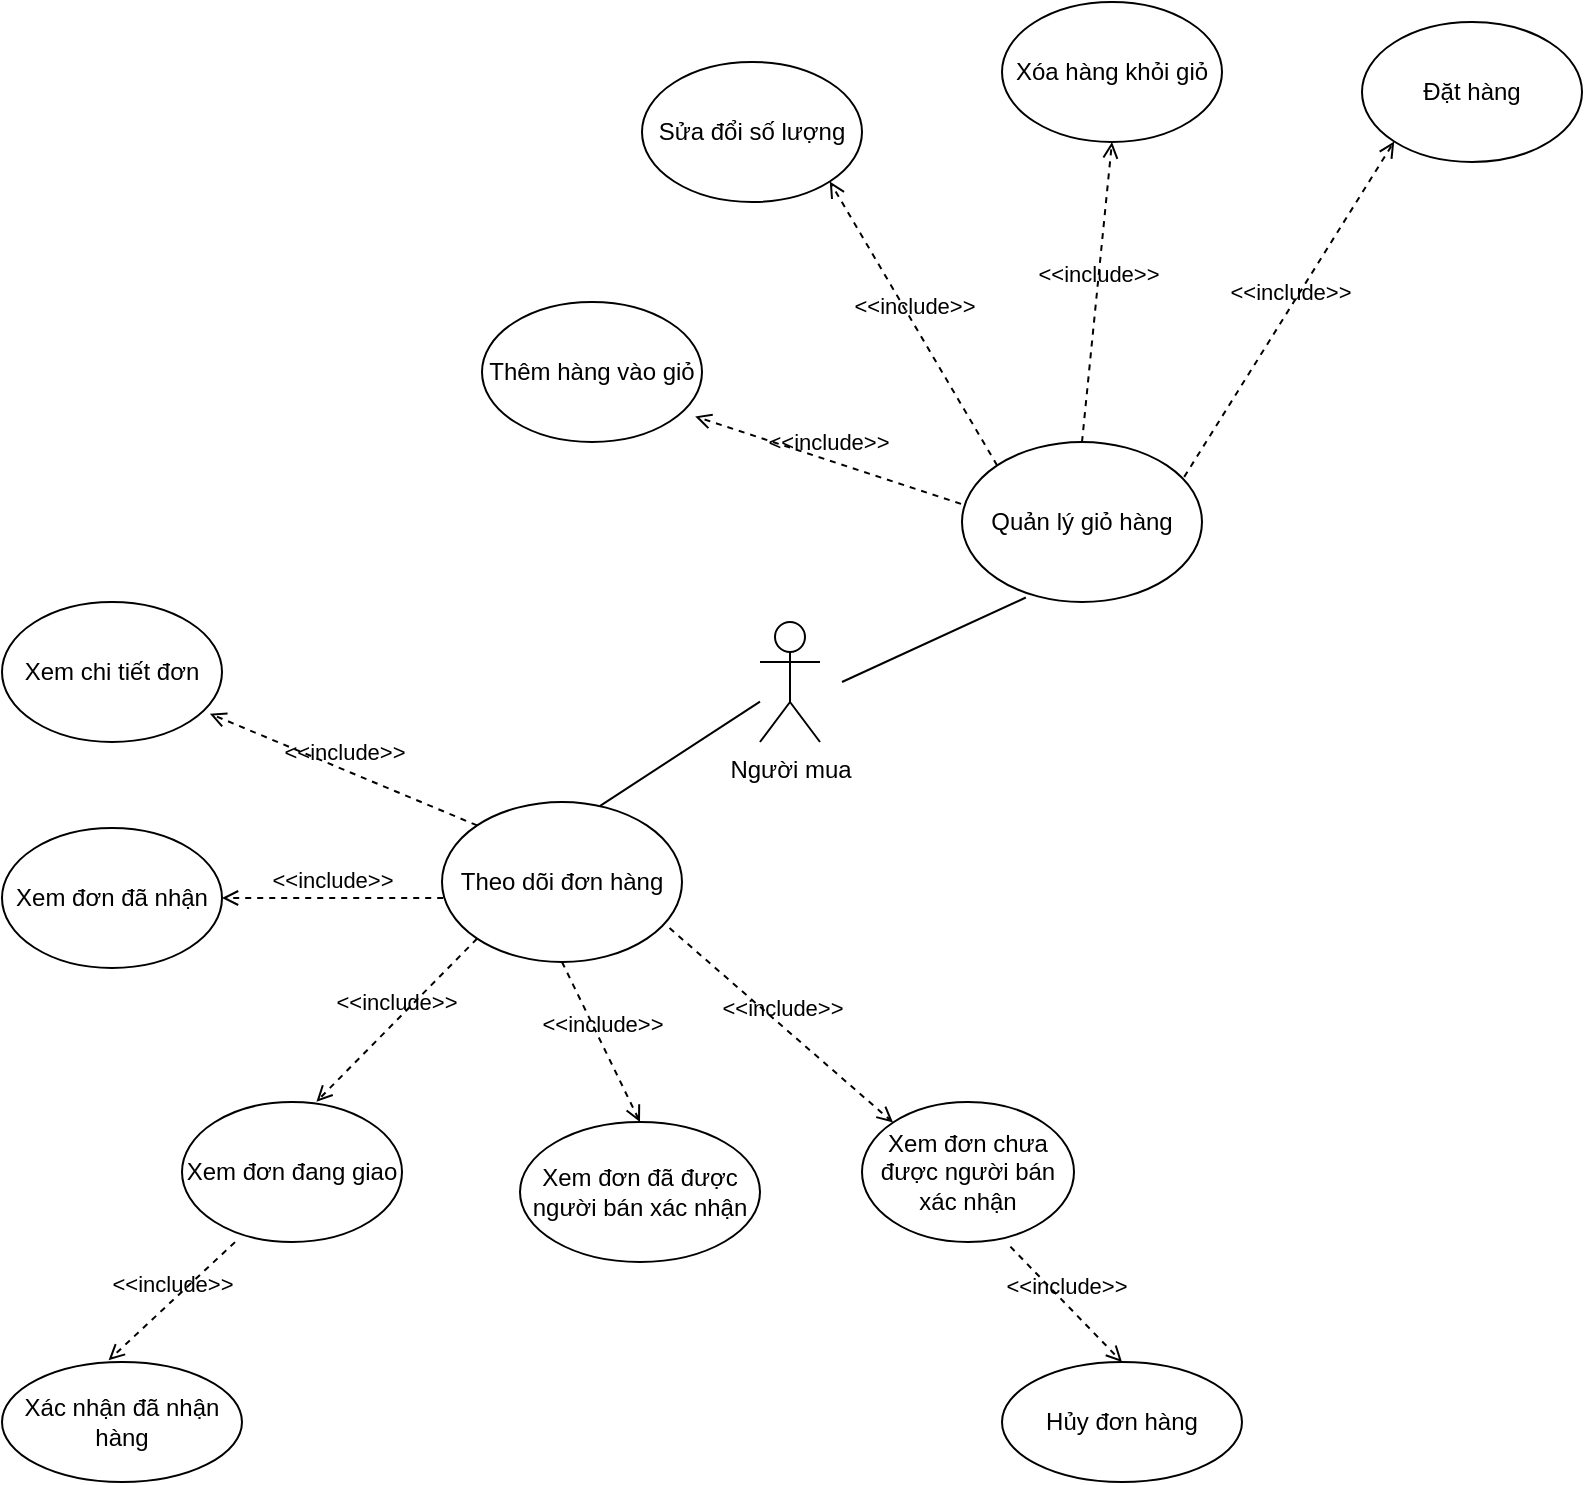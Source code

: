 <mxfile version="14.8.5" type="github">
  <diagram id="FrYZMBFhKJs-px6uir56" name="Page-1">
    <mxGraphModel dx="952" dy="456" grid="1" gridSize="10" guides="1" tooltips="1" connect="1" arrows="1" fold="1" page="1" pageScale="1" pageWidth="827" pageHeight="1169" math="0" shadow="0">
      <root>
        <mxCell id="0" />
        <mxCell id="1" parent="0" />
        <mxCell id="BEShj0HhWMdZ2RWNmr2u-1" value="Người mua" style="shape=umlActor;verticalLabelPosition=bottom;verticalAlign=top;html=1;outlineConnect=0;" vertex="1" parent="1">
          <mxGeometry x="399" y="500" width="30" height="60" as="geometry" />
        </mxCell>
        <mxCell id="BEShj0HhWMdZ2RWNmr2u-2" value="Theo dõi đơn hàng" style="ellipse;whiteSpace=wrap;html=1;" vertex="1" parent="1">
          <mxGeometry x="240" y="590" width="120" height="80" as="geometry" />
        </mxCell>
        <mxCell id="BEShj0HhWMdZ2RWNmr2u-3" value="Quản lý giỏ hàng" style="ellipse;whiteSpace=wrap;html=1;" vertex="1" parent="1">
          <mxGeometry x="500" y="410" width="120" height="80" as="geometry" />
        </mxCell>
        <mxCell id="BEShj0HhWMdZ2RWNmr2u-4" value="" style="endArrow=none;html=1;exitX=0.659;exitY=0.024;exitDx=0;exitDy=0;exitPerimeter=0;" edge="1" parent="1" source="BEShj0HhWMdZ2RWNmr2u-2" target="BEShj0HhWMdZ2RWNmr2u-1">
          <mxGeometry width="50" height="50" relative="1" as="geometry">
            <mxPoint x="390" y="640" as="sourcePoint" />
            <mxPoint x="440" y="590" as="targetPoint" />
          </mxGeometry>
        </mxCell>
        <mxCell id="BEShj0HhWMdZ2RWNmr2u-5" value="" style="endArrow=none;html=1;entryX=0.266;entryY=0.972;entryDx=0;entryDy=0;entryPerimeter=0;" edge="1" parent="1" target="BEShj0HhWMdZ2RWNmr2u-3">
          <mxGeometry width="50" height="50" relative="1" as="geometry">
            <mxPoint x="440" y="530" as="sourcePoint" />
            <mxPoint x="440" y="410" as="targetPoint" />
          </mxGeometry>
        </mxCell>
        <mxCell id="BEShj0HhWMdZ2RWNmr2u-6" value="&amp;lt;&amp;lt;include&amp;gt;&amp;gt;" style="html=1;verticalAlign=bottom;labelBackgroundColor=none;endArrow=open;endFill=0;dashed=1;exitX=0.005;exitY=0.6;exitDx=0;exitDy=0;exitPerimeter=0;entryX=1;entryY=0.5;entryDx=0;entryDy=0;" edge="1" parent="1" source="BEShj0HhWMdZ2RWNmr2u-2" target="BEShj0HhWMdZ2RWNmr2u-7">
          <mxGeometry width="160" relative="1" as="geometry">
            <mxPoint x="150" y="680" as="sourcePoint" />
            <mxPoint x="140" y="638" as="targetPoint" />
          </mxGeometry>
        </mxCell>
        <mxCell id="BEShj0HhWMdZ2RWNmr2u-7" value="Xem đơn đã nhận" style="ellipse;whiteSpace=wrap;html=1;" vertex="1" parent="1">
          <mxGeometry x="20" y="603" width="110" height="70" as="geometry" />
        </mxCell>
        <mxCell id="BEShj0HhWMdZ2RWNmr2u-8" value="Xem đơn đang giao" style="ellipse;whiteSpace=wrap;html=1;" vertex="1" parent="1">
          <mxGeometry x="110" y="740" width="110" height="70" as="geometry" />
        </mxCell>
        <mxCell id="BEShj0HhWMdZ2RWNmr2u-9" value="Xác nhận đã nhận hàng" style="ellipse;whiteSpace=wrap;html=1;" vertex="1" parent="1">
          <mxGeometry x="20" y="870" width="120" height="60" as="geometry" />
        </mxCell>
        <mxCell id="BEShj0HhWMdZ2RWNmr2u-10" value="&amp;lt;&amp;lt;include&amp;gt;&amp;gt;" style="html=1;verticalAlign=bottom;labelBackgroundColor=none;endArrow=open;endFill=0;dashed=1;exitX=0;exitY=1;exitDx=0;exitDy=0;entryX=0.611;entryY=-0.002;entryDx=0;entryDy=0;entryPerimeter=0;" edge="1" parent="1" source="BEShj0HhWMdZ2RWNmr2u-2" target="BEShj0HhWMdZ2RWNmr2u-8">
          <mxGeometry width="160" relative="1" as="geometry">
            <mxPoint x="250.6" y="648" as="sourcePoint" />
            <mxPoint x="150" y="648" as="targetPoint" />
          </mxGeometry>
        </mxCell>
        <mxCell id="BEShj0HhWMdZ2RWNmr2u-12" value="&amp;lt;&amp;lt;include&amp;gt;&amp;gt;" style="html=1;verticalAlign=bottom;labelBackgroundColor=none;endArrow=open;endFill=0;dashed=1;entryX=0.444;entryY=-0.014;entryDx=0;entryDy=0;entryPerimeter=0;exitX=0.241;exitY=1.001;exitDx=0;exitDy=0;exitPerimeter=0;" edge="1" parent="1" source="BEShj0HhWMdZ2RWNmr2u-8" target="BEShj0HhWMdZ2RWNmr2u-9">
          <mxGeometry width="160" relative="1" as="geometry">
            <mxPoint x="130" y="760" as="sourcePoint" />
            <mxPoint x="119.4" y="800" as="targetPoint" />
          </mxGeometry>
        </mxCell>
        <mxCell id="BEShj0HhWMdZ2RWNmr2u-13" value="Xem đơn đã được người bán xác nhận" style="ellipse;whiteSpace=wrap;html=1;" vertex="1" parent="1">
          <mxGeometry x="279" y="750" width="120" height="70" as="geometry" />
        </mxCell>
        <mxCell id="BEShj0HhWMdZ2RWNmr2u-14" value="&amp;lt;&amp;lt;include&amp;gt;&amp;gt;" style="html=1;verticalAlign=bottom;labelBackgroundColor=none;endArrow=open;endFill=0;dashed=1;exitX=0.5;exitY=1;exitDx=0;exitDy=0;entryX=0.5;entryY=0;entryDx=0;entryDy=0;" edge="1" parent="1" source="BEShj0HhWMdZ2RWNmr2u-2" target="BEShj0HhWMdZ2RWNmr2u-13">
          <mxGeometry width="160" relative="1" as="geometry">
            <mxPoint x="250.6" y="648" as="sourcePoint" />
            <mxPoint x="300" y="716" as="targetPoint" />
          </mxGeometry>
        </mxCell>
        <mxCell id="BEShj0HhWMdZ2RWNmr2u-15" value="Xem đơn chưa được người bán xác nhận" style="ellipse;whiteSpace=wrap;html=1;" vertex="1" parent="1">
          <mxGeometry x="450" y="740" width="106" height="70" as="geometry" />
        </mxCell>
        <mxCell id="BEShj0HhWMdZ2RWNmr2u-16" value="&amp;lt;&amp;lt;include&amp;gt;&amp;gt;" style="html=1;verticalAlign=bottom;labelBackgroundColor=none;endArrow=open;endFill=0;dashed=1;exitX=0.948;exitY=0.788;exitDx=0;exitDy=0;entryX=0;entryY=0;entryDx=0;entryDy=0;exitPerimeter=0;" edge="1" parent="1" source="BEShj0HhWMdZ2RWNmr2u-2" target="BEShj0HhWMdZ2RWNmr2u-15">
          <mxGeometry width="160" relative="1" as="geometry">
            <mxPoint x="310" y="680" as="sourcePoint" />
            <mxPoint x="349" y="750" as="targetPoint" />
          </mxGeometry>
        </mxCell>
        <mxCell id="BEShj0HhWMdZ2RWNmr2u-17" value="Hủy đơn hàng" style="ellipse;whiteSpace=wrap;html=1;" vertex="1" parent="1">
          <mxGeometry x="520" y="870" width="120" height="60" as="geometry" />
        </mxCell>
        <mxCell id="BEShj0HhWMdZ2RWNmr2u-19" value="&amp;lt;&amp;lt;include&amp;gt;&amp;gt;" style="html=1;verticalAlign=bottom;labelBackgroundColor=none;endArrow=open;endFill=0;dashed=1;exitX=0.7;exitY=1.033;exitDx=0;exitDy=0;entryX=0.5;entryY=0;entryDx=0;entryDy=0;exitPerimeter=0;" edge="1" parent="1" source="BEShj0HhWMdZ2RWNmr2u-15" target="BEShj0HhWMdZ2RWNmr2u-17">
          <mxGeometry width="160" relative="1" as="geometry">
            <mxPoint x="493.5" y="840" as="sourcePoint" />
            <mxPoint x="532.5" y="920" as="targetPoint" />
          </mxGeometry>
        </mxCell>
        <mxCell id="BEShj0HhWMdZ2RWNmr2u-20" value="Xem chi tiết đơn" style="ellipse;whiteSpace=wrap;html=1;" vertex="1" parent="1">
          <mxGeometry x="20" y="490" width="110" height="70" as="geometry" />
        </mxCell>
        <mxCell id="BEShj0HhWMdZ2RWNmr2u-21" value="&amp;lt;&amp;lt;include&amp;gt;&amp;gt;" style="html=1;verticalAlign=bottom;labelBackgroundColor=none;endArrow=open;endFill=0;dashed=1;exitX=0;exitY=0;exitDx=0;exitDy=0;entryX=0.945;entryY=0.798;entryDx=0;entryDy=0;entryPerimeter=0;" edge="1" parent="1" source="BEShj0HhWMdZ2RWNmr2u-2" target="BEShj0HhWMdZ2RWNmr2u-20">
          <mxGeometry width="160" relative="1" as="geometry">
            <mxPoint x="250.6" y="648" as="sourcePoint" />
            <mxPoint x="145" y="650" as="targetPoint" />
          </mxGeometry>
        </mxCell>
        <mxCell id="BEShj0HhWMdZ2RWNmr2u-22" value="Thêm hàng vào giỏ" style="ellipse;whiteSpace=wrap;html=1;" vertex="1" parent="1">
          <mxGeometry x="260" y="340" width="110" height="70" as="geometry" />
        </mxCell>
        <mxCell id="BEShj0HhWMdZ2RWNmr2u-24" value="&amp;lt;&amp;lt;include&amp;gt;&amp;gt;" style="html=1;verticalAlign=bottom;labelBackgroundColor=none;endArrow=open;endFill=0;dashed=1;exitX=-0.004;exitY=0.387;exitDx=0;exitDy=0;exitPerimeter=0;entryX=0.969;entryY=0.817;entryDx=0;entryDy=0;entryPerimeter=0;" edge="1" parent="1" source="BEShj0HhWMdZ2RWNmr2u-3" target="BEShj0HhWMdZ2RWNmr2u-22">
          <mxGeometry width="160" relative="1" as="geometry">
            <mxPoint x="480" y="390" as="sourcePoint" />
            <mxPoint x="374.4" y="392" as="targetPoint" />
          </mxGeometry>
        </mxCell>
        <mxCell id="BEShj0HhWMdZ2RWNmr2u-25" value="Sửa đổi số lượng" style="ellipse;whiteSpace=wrap;html=1;" vertex="1" parent="1">
          <mxGeometry x="340" y="220" width="110" height="70" as="geometry" />
        </mxCell>
        <mxCell id="BEShj0HhWMdZ2RWNmr2u-26" value="Xóa hàng khỏi giỏ" style="ellipse;whiteSpace=wrap;html=1;" vertex="1" parent="1">
          <mxGeometry x="520" y="190" width="110" height="70" as="geometry" />
        </mxCell>
        <mxCell id="BEShj0HhWMdZ2RWNmr2u-28" value="Đặt hàng" style="ellipse;whiteSpace=wrap;html=1;" vertex="1" parent="1">
          <mxGeometry x="700" y="200" width="110" height="70" as="geometry" />
        </mxCell>
        <mxCell id="BEShj0HhWMdZ2RWNmr2u-29" value="&amp;lt;&amp;lt;include&amp;gt;&amp;gt;" style="html=1;verticalAlign=bottom;labelBackgroundColor=none;endArrow=open;endFill=0;dashed=1;exitX=0;exitY=0;exitDx=0;exitDy=0;entryX=1;entryY=1;entryDx=0;entryDy=0;" edge="1" parent="1" source="BEShj0HhWMdZ2RWNmr2u-3" target="BEShj0HhWMdZ2RWNmr2u-25">
          <mxGeometry width="160" relative="1" as="geometry">
            <mxPoint x="509.52" y="450.96" as="sourcePoint" />
            <mxPoint x="376.59" y="407.19" as="targetPoint" />
          </mxGeometry>
        </mxCell>
        <mxCell id="BEShj0HhWMdZ2RWNmr2u-30" value="&amp;lt;&amp;lt;include&amp;gt;&amp;gt;" style="html=1;verticalAlign=bottom;labelBackgroundColor=none;endArrow=open;endFill=0;dashed=1;exitX=0.5;exitY=0;exitDx=0;exitDy=0;entryX=0.5;entryY=1;entryDx=0;entryDy=0;" edge="1" parent="1" source="BEShj0HhWMdZ2RWNmr2u-3" target="BEShj0HhWMdZ2RWNmr2u-26">
          <mxGeometry width="160" relative="1" as="geometry">
            <mxPoint x="527.574" y="431.716" as="sourcePoint" />
            <mxPoint x="407.891" y="309.749" as="targetPoint" />
          </mxGeometry>
        </mxCell>
        <mxCell id="BEShj0HhWMdZ2RWNmr2u-32" value="&amp;lt;&amp;lt;include&amp;gt;&amp;gt;" style="html=1;verticalAlign=bottom;labelBackgroundColor=none;endArrow=open;endFill=0;dashed=1;exitX=0.926;exitY=0.218;exitDx=0;exitDy=0;entryX=0;entryY=1;entryDx=0;entryDy=0;exitPerimeter=0;" edge="1" parent="1" source="BEShj0HhWMdZ2RWNmr2u-3" target="BEShj0HhWMdZ2RWNmr2u-28">
          <mxGeometry width="160" relative="1" as="geometry">
            <mxPoint x="586.44" y="419.28" as="sourcePoint" />
            <mxPoint x="656.109" y="299.749" as="targetPoint" />
          </mxGeometry>
        </mxCell>
      </root>
    </mxGraphModel>
  </diagram>
</mxfile>
